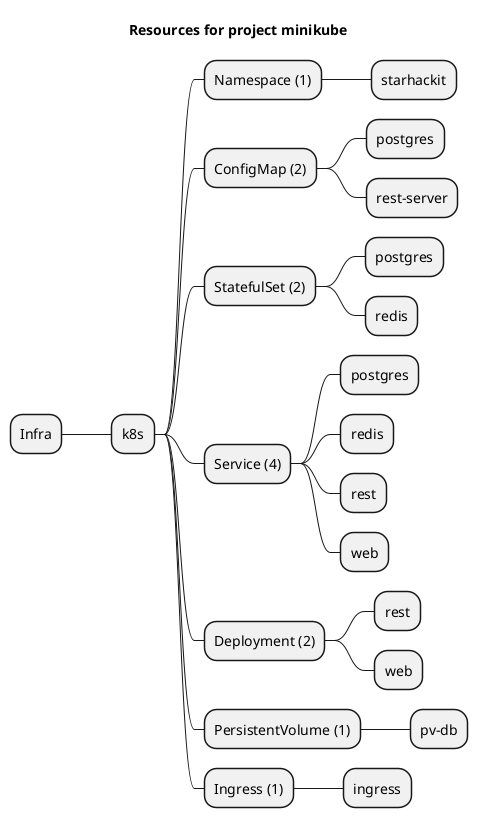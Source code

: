 @startmindmap
title Resources for project minikube
skinparam monochrome true
+ Infra
++ k8s
+++ Namespace (1)
++++ starhackit
+++ ConfigMap (2)
++++ postgres
++++ rest-server
+++ StatefulSet (2)
++++ postgres
++++ redis
+++ Service (4)
++++ postgres
++++ redis
++++ rest
++++ web
+++ Deployment (2)
++++ rest
++++ web
+++ PersistentVolume (1)
++++ pv-db
+++ Ingress (1)
++++ ingress
@endmindmap